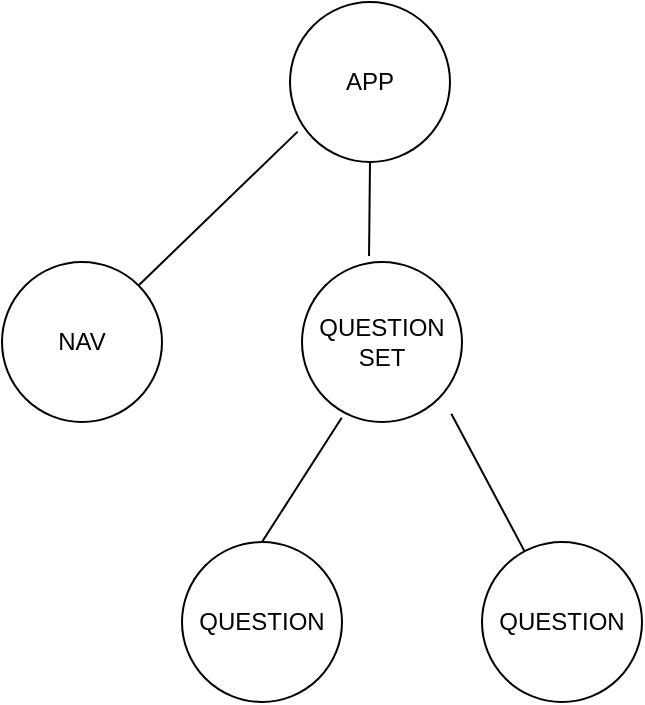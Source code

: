 <mxfile version="13.1.3">
    <diagram id="6hGFLwfOUW9BJ-s0fimq" name="Page-1">
        <mxGraphModel dx="827" dy="642" grid="1" gridSize="10" guides="1" tooltips="1" connect="1" arrows="1" fold="1" page="1" pageScale="1" pageWidth="827" pageHeight="1169" math="0" shadow="0">
            <root>
                <mxCell id="0"/>
                <mxCell id="1" parent="0"/>
                <mxCell id="2" value="APP" style="ellipse;whiteSpace=wrap;html=1;aspect=fixed;" vertex="1" parent="1">
                    <mxGeometry x="374" y="130" width="80" height="80" as="geometry"/>
                </mxCell>
                <mxCell id="3" value="NAV" style="ellipse;whiteSpace=wrap;html=1;aspect=fixed;" vertex="1" parent="1">
                    <mxGeometry x="230" y="260" width="80" height="80" as="geometry"/>
                </mxCell>
                <mxCell id="4" value="QUESTION&lt;br&gt;SET" style="ellipse;whiteSpace=wrap;html=1;aspect=fixed;" vertex="1" parent="1">
                    <mxGeometry x="380" y="260" width="80" height="80" as="geometry"/>
                </mxCell>
                <mxCell id="5" value="QUESTION" style="ellipse;whiteSpace=wrap;html=1;aspect=fixed;" vertex="1" parent="1">
                    <mxGeometry x="320" y="400" width="80" height="80" as="geometry"/>
                </mxCell>
                <mxCell id="6" value="QUESTION&lt;br&gt;" style="ellipse;whiteSpace=wrap;html=1;aspect=fixed;" vertex="1" parent="1">
                    <mxGeometry x="470" y="400" width="80" height="80" as="geometry"/>
                </mxCell>
                <mxCell id="7" value="" style="endArrow=none;html=1;entryX=0.048;entryY=0.81;entryDx=0;entryDy=0;entryPerimeter=0;exitX=1;exitY=0;exitDx=0;exitDy=0;" edge="1" parent="1" source="3" target="2">
                    <mxGeometry width="50" height="50" relative="1" as="geometry">
                        <mxPoint x="300" y="270" as="sourcePoint"/>
                        <mxPoint x="350" y="220" as="targetPoint"/>
                    </mxGeometry>
                </mxCell>
                <mxCell id="8" value="" style="endArrow=none;html=1;entryX=0.248;entryY=0.973;entryDx=0;entryDy=0;entryPerimeter=0;exitX=0.5;exitY=0;exitDx=0;exitDy=0;" edge="1" parent="1" source="5" target="4">
                    <mxGeometry width="50" height="50" relative="1" as="geometry">
                        <mxPoint x="350" y="400" as="sourcePoint"/>
                        <mxPoint x="400" y="350" as="targetPoint"/>
                    </mxGeometry>
                </mxCell>
                <mxCell id="9" value="" style="endArrow=none;html=1;entryX=0.5;entryY=1;entryDx=0;entryDy=0;exitX=0.419;exitY=-0.037;exitDx=0;exitDy=0;exitPerimeter=0;" edge="1" parent="1" source="4" target="2">
                    <mxGeometry width="50" height="50" relative="1" as="geometry">
                        <mxPoint x="400" y="260" as="sourcePoint"/>
                        <mxPoint x="450" y="210" as="targetPoint"/>
                    </mxGeometry>
                </mxCell>
                <mxCell id="10" value="" style="endArrow=none;html=1;entryX=0.933;entryY=0.948;entryDx=0;entryDy=0;entryPerimeter=0;exitX=0.267;exitY=0.06;exitDx=0;exitDy=0;exitPerimeter=0;" edge="1" parent="1" source="6" target="4">
                    <mxGeometry width="50" height="50" relative="1" as="geometry">
                        <mxPoint x="450" y="400" as="sourcePoint"/>
                        <mxPoint x="500" y="350" as="targetPoint"/>
                    </mxGeometry>
                </mxCell>
            </root>
        </mxGraphModel>
    </diagram>
</mxfile>